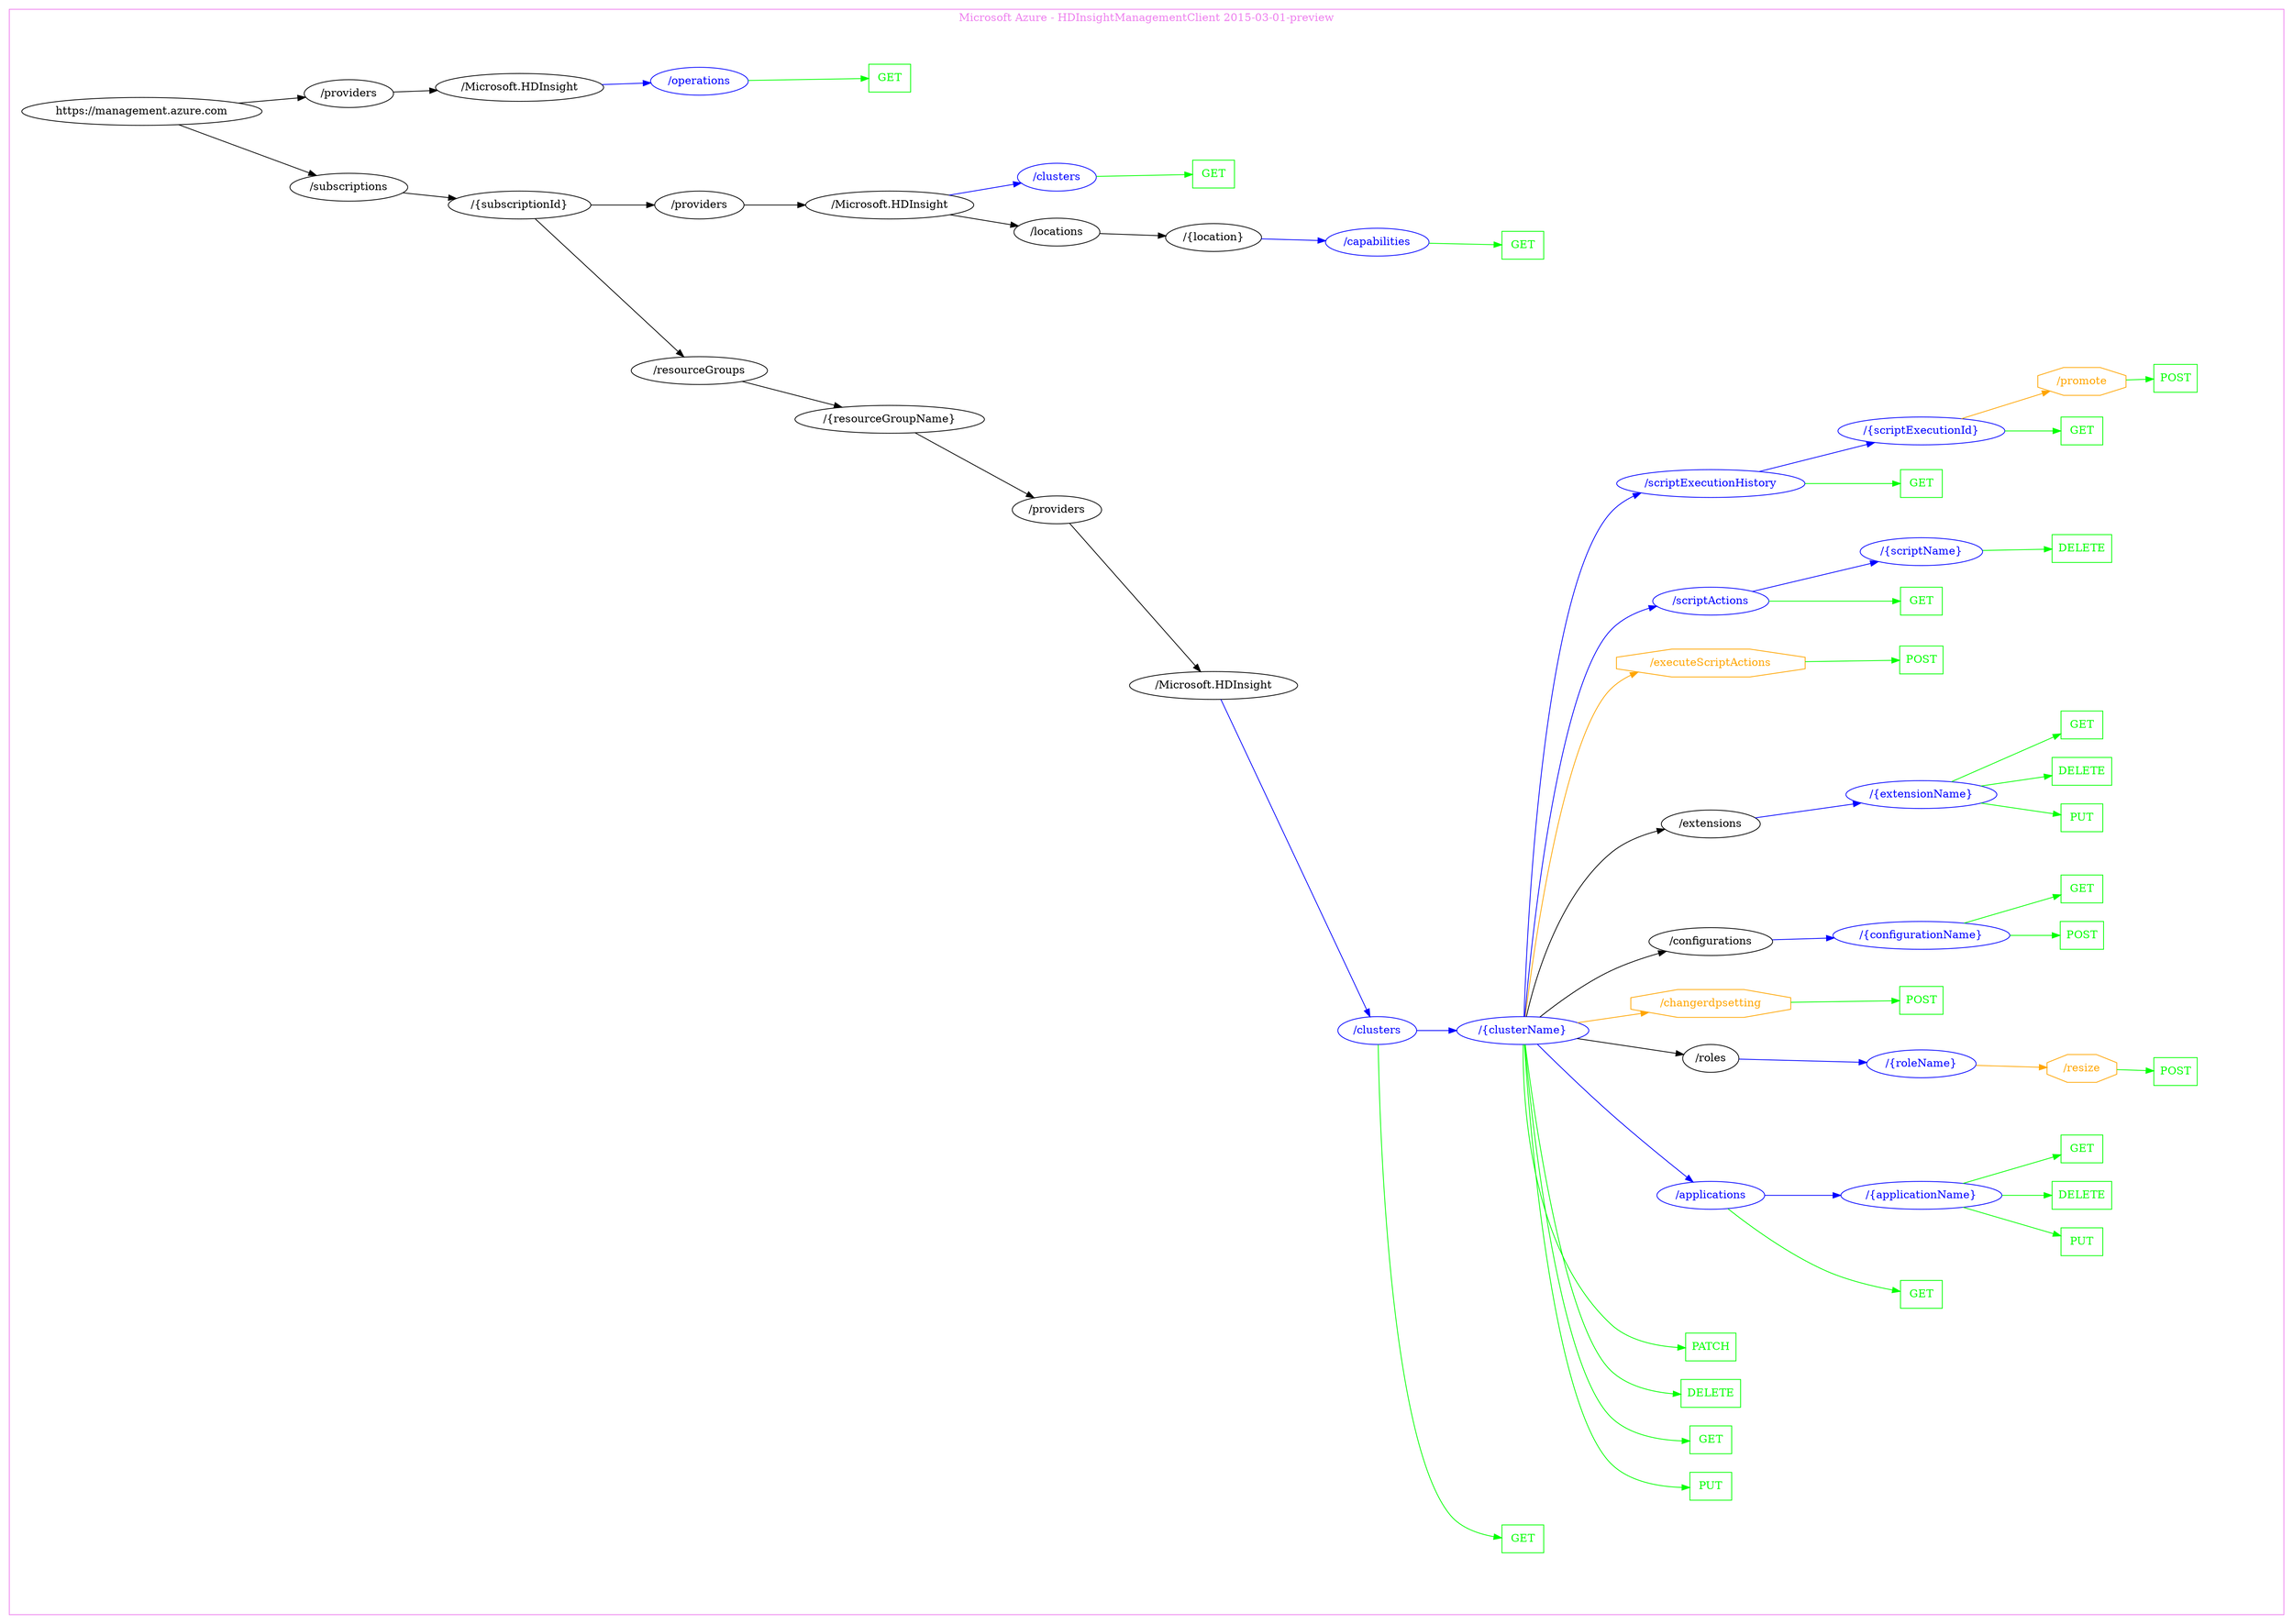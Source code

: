 digraph Cloud_Computing_REST_API {
rankdir="LR";
subgraph cluster_0 {
label="Microsoft Azure - HDInsightManagementClient 2015-03-01-preview"
color=violet
fontcolor=violet
subgraph cluster_1 {
label=""
color=white
fontcolor=white
node1 [label="https://management.azure.com", shape="ellipse", color="black", fontcolor="black"]
node1 -> node2 [color="black", fontcolor="black"]
subgraph cluster_2 {
label=""
color=white
fontcolor=white
node2 [label="/subscriptions", shape="ellipse", color="black", fontcolor="black"]
node2 -> node3 [color="black", fontcolor="black"]
subgraph cluster_3 {
label=""
color=white
fontcolor=white
node3 [label="/{subscriptionId}", shape="ellipse", color="black", fontcolor="black"]
node3 -> node4 [color="black", fontcolor="black"]
subgraph cluster_4 {
label=""
color=white
fontcolor=white
node4 [label="/resourceGroups", shape="ellipse", color="black", fontcolor="black"]
node4 -> node5 [color="black", fontcolor="black"]
subgraph cluster_5 {
label=""
color=white
fontcolor=white
node5 [label="/{resourceGroupName}", shape="ellipse", color="black", fontcolor="black"]
node5 -> node6 [color="black", fontcolor="black"]
subgraph cluster_6 {
label=""
color=white
fontcolor=white
node6 [label="/providers", shape="ellipse", color="black", fontcolor="black"]
node6 -> node7 [color="black", fontcolor="black"]
subgraph cluster_7 {
label=""
color=white
fontcolor=white
node7 [label="/Microsoft.HDInsight", shape="ellipse", color="black", fontcolor="black"]
node7 -> node8 [color="blue", fontcolor="blue"]
subgraph cluster_8 {
label=""
color=white
fontcolor=white
node8 [label="/clusters", shape="ellipse", color="blue", fontcolor="blue"]
node8 -> node9 [color="green", fontcolor="green"]
subgraph cluster_9 {
label=""
color=white
fontcolor=white
node9 [label="GET", shape="box", color="green", fontcolor="green"]
}
node8 -> node10 [color="blue", fontcolor="blue"]
subgraph cluster_10 {
label=""
color=white
fontcolor=white
node10 [label="/{clusterName}", shape="ellipse", color="blue", fontcolor="blue"]
node10 -> node11 [color="green", fontcolor="green"]
subgraph cluster_11 {
label=""
color=white
fontcolor=white
node11 [label="PUT", shape="box", color="green", fontcolor="green"]
}
node10 -> node12 [color="green", fontcolor="green"]
subgraph cluster_12 {
label=""
color=white
fontcolor=white
node12 [label="GET", shape="box", color="green", fontcolor="green"]
}
node10 -> node13 [color="green", fontcolor="green"]
subgraph cluster_13 {
label=""
color=white
fontcolor=white
node13 [label="DELETE", shape="box", color="green", fontcolor="green"]
}
node10 -> node14 [color="green", fontcolor="green"]
subgraph cluster_14 {
label=""
color=white
fontcolor=white
node14 [label="PATCH", shape="box", color="green", fontcolor="green"]
}
node10 -> node15 [color="blue", fontcolor="blue"]
subgraph cluster_15 {
label=""
color=white
fontcolor=white
node15 [label="/applications", shape="ellipse", color="blue", fontcolor="blue"]
node15 -> node16 [color="green", fontcolor="green"]
subgraph cluster_16 {
label=""
color=white
fontcolor=white
node16 [label="GET", shape="box", color="green", fontcolor="green"]
}
node15 -> node17 [color="blue", fontcolor="blue"]
subgraph cluster_17 {
label=""
color=white
fontcolor=white
node17 [label="/{applicationName}", shape="ellipse", color="blue", fontcolor="blue"]
node17 -> node18 [color="green", fontcolor="green"]
subgraph cluster_18 {
label=""
color=white
fontcolor=white
node18 [label="PUT", shape="box", color="green", fontcolor="green"]
}
node17 -> node19 [color="green", fontcolor="green"]
subgraph cluster_19 {
label=""
color=white
fontcolor=white
node19 [label="DELETE", shape="box", color="green", fontcolor="green"]
}
node17 -> node20 [color="green", fontcolor="green"]
subgraph cluster_20 {
label=""
color=white
fontcolor=white
node20 [label="GET", shape="box", color="green", fontcolor="green"]
}
}
}
node10 -> node21 [color="black", fontcolor="black"]
subgraph cluster_21 {
label=""
color=white
fontcolor=white
node21 [label="/roles", shape="ellipse", color="black", fontcolor="black"]
node21 -> node22 [color="blue", fontcolor="blue"]
subgraph cluster_22 {
label=""
color=white
fontcolor=white
node22 [label="/{roleName}", shape="ellipse", color="blue", fontcolor="blue"]
node22 -> node23 [color="orange", fontcolor="orange"]
subgraph cluster_23 {
label=""
color=white
fontcolor=white
node23 [label="/resize", shape="octagon", color="orange", fontcolor="orange"]
node23 -> node24 [color="green", fontcolor="green"]
subgraph cluster_24 {
label=""
color=white
fontcolor=white
node24 [label="POST", shape="box", color="green", fontcolor="green"]
}
}
}
}
node10 -> node25 [color="orange", fontcolor="orange"]
subgraph cluster_25 {
label=""
color=white
fontcolor=white
node25 [label="/changerdpsetting", shape="octagon", color="orange", fontcolor="orange"]
node25 -> node26 [color="green", fontcolor="green"]
subgraph cluster_26 {
label=""
color=white
fontcolor=white
node26 [label="POST", shape="box", color="green", fontcolor="green"]
}
}
node10 -> node27 [color="black", fontcolor="black"]
subgraph cluster_27 {
label=""
color=white
fontcolor=white
node27 [label="/configurations", shape="ellipse", color="black", fontcolor="black"]
node27 -> node28 [color="blue", fontcolor="blue"]
subgraph cluster_28 {
label=""
color=white
fontcolor=white
node28 [label="/{configurationName}", shape="ellipse", color="blue", fontcolor="blue"]
node28 -> node29 [color="green", fontcolor="green"]
subgraph cluster_29 {
label=""
color=white
fontcolor=white
node29 [label="POST", shape="box", color="green", fontcolor="green"]
}
node28 -> node30 [color="green", fontcolor="green"]
subgraph cluster_30 {
label=""
color=white
fontcolor=white
node30 [label="GET", shape="box", color="green", fontcolor="green"]
}
}
}
node10 -> node31 [color="black", fontcolor="black"]
subgraph cluster_31 {
label=""
color=white
fontcolor=white
node31 [label="/extensions", shape="ellipse", color="black", fontcolor="black"]
node31 -> node32 [color="blue", fontcolor="blue"]
subgraph cluster_32 {
label=""
color=white
fontcolor=white
node32 [label="/{extensionName}", shape="ellipse", color="blue", fontcolor="blue"]
node32 -> node33 [color="green", fontcolor="green"]
subgraph cluster_33 {
label=""
color=white
fontcolor=white
node33 [label="PUT", shape="box", color="green", fontcolor="green"]
}
node32 -> node34 [color="green", fontcolor="green"]
subgraph cluster_34 {
label=""
color=white
fontcolor=white
node34 [label="DELETE", shape="box", color="green", fontcolor="green"]
}
node32 -> node35 [color="green", fontcolor="green"]
subgraph cluster_35 {
label=""
color=white
fontcolor=white
node35 [label="GET", shape="box", color="green", fontcolor="green"]
}
}
}
node10 -> node36 [color="orange", fontcolor="orange"]
subgraph cluster_36 {
label=""
color=white
fontcolor=white
node36 [label="/executeScriptActions", shape="octagon", color="orange", fontcolor="orange"]
node36 -> node37 [color="green", fontcolor="green"]
subgraph cluster_37 {
label=""
color=white
fontcolor=white
node37 [label="POST", shape="box", color="green", fontcolor="green"]
}
}
node10 -> node38 [color="blue", fontcolor="blue"]
subgraph cluster_38 {
label=""
color=white
fontcolor=white
node38 [label="/scriptActions", shape="ellipse", color="blue", fontcolor="blue"]
node38 -> node39 [color="green", fontcolor="green"]
subgraph cluster_39 {
label=""
color=white
fontcolor=white
node39 [label="GET", shape="box", color="green", fontcolor="green"]
}
node38 -> node40 [color="blue", fontcolor="blue"]
subgraph cluster_40 {
label=""
color=white
fontcolor=white
node40 [label="/{scriptName}", shape="ellipse", color="blue", fontcolor="blue"]
node40 -> node41 [color="green", fontcolor="green"]
subgraph cluster_41 {
label=""
color=white
fontcolor=white
node41 [label="DELETE", shape="box", color="green", fontcolor="green"]
}
}
}
node10 -> node42 [color="blue", fontcolor="blue"]
subgraph cluster_42 {
label=""
color=white
fontcolor=white
node42 [label="/scriptExecutionHistory", shape="ellipse", color="blue", fontcolor="blue"]
node42 -> node43 [color="green", fontcolor="green"]
subgraph cluster_43 {
label=""
color=white
fontcolor=white
node43 [label="GET", shape="box", color="green", fontcolor="green"]
}
node42 -> node44 [color="blue", fontcolor="blue"]
subgraph cluster_44 {
label=""
color=white
fontcolor=white
node44 [label="/{scriptExecutionId}", shape="ellipse", color="blue", fontcolor="blue"]
node44 -> node45 [color="green", fontcolor="green"]
subgraph cluster_45 {
label=""
color=white
fontcolor=white
node45 [label="GET", shape="box", color="green", fontcolor="green"]
}
node44 -> node46 [color="orange", fontcolor="orange"]
subgraph cluster_46 {
label=""
color=white
fontcolor=white
node46 [label="/promote", shape="octagon", color="orange", fontcolor="orange"]
node46 -> node47 [color="green", fontcolor="green"]
subgraph cluster_47 {
label=""
color=white
fontcolor=white
node47 [label="POST", shape="box", color="green", fontcolor="green"]
}
}
}
}
}
}
}
}
}
}
node3 -> node48 [color="black", fontcolor="black"]
subgraph cluster_48 {
label=""
color=white
fontcolor=white
node48 [label="/providers", shape="ellipse", color="black", fontcolor="black"]
node48 -> node49 [color="black", fontcolor="black"]
subgraph cluster_49 {
label=""
color=white
fontcolor=white
node49 [label="/Microsoft.HDInsight", shape="ellipse", color="black", fontcolor="black"]
node49 -> node50 [color="black", fontcolor="black"]
subgraph cluster_50 {
label=""
color=white
fontcolor=white
node50 [label="/locations", shape="ellipse", color="black", fontcolor="black"]
node50 -> node51 [color="black", fontcolor="black"]
subgraph cluster_51 {
label=""
color=white
fontcolor=white
node51 [label="/{location}", shape="ellipse", color="black", fontcolor="black"]
node51 -> node52 [color="blue", fontcolor="blue"]
subgraph cluster_52 {
label=""
color=white
fontcolor=white
node52 [label="/capabilities", shape="ellipse", color="blue", fontcolor="blue"]
node52 -> node53 [color="green", fontcolor="green"]
subgraph cluster_53 {
label=""
color=white
fontcolor=white
node53 [label="GET", shape="box", color="green", fontcolor="green"]
}
}
}
}
node49 -> node54 [color="blue", fontcolor="blue"]
subgraph cluster_54 {
label=""
color=white
fontcolor=white
node54 [label="/clusters", shape="ellipse", color="blue", fontcolor="blue"]
node54 -> node55 [color="green", fontcolor="green"]
subgraph cluster_55 {
label=""
color=white
fontcolor=white
node55 [label="GET", shape="box", color="green", fontcolor="green"]
}
}
}
}
}
}
node1 -> node56 [color="black", fontcolor="black"]
subgraph cluster_56 {
label=""
color=white
fontcolor=white
node56 [label="/providers", shape="ellipse", color="black", fontcolor="black"]
node56 -> node57 [color="black", fontcolor="black"]
subgraph cluster_57 {
label=""
color=white
fontcolor=white
node57 [label="/Microsoft.HDInsight", shape="ellipse", color="black", fontcolor="black"]
node57 -> node58 [color="blue", fontcolor="blue"]
subgraph cluster_58 {
label=""
color=white
fontcolor=white
node58 [label="/operations", shape="ellipse", color="blue", fontcolor="blue"]
node58 -> node59 [color="green", fontcolor="green"]
subgraph cluster_59 {
label=""
color=white
fontcolor=white
node59 [label="GET", shape="box", color="green", fontcolor="green"]
}
}
}
}
}
}
}
